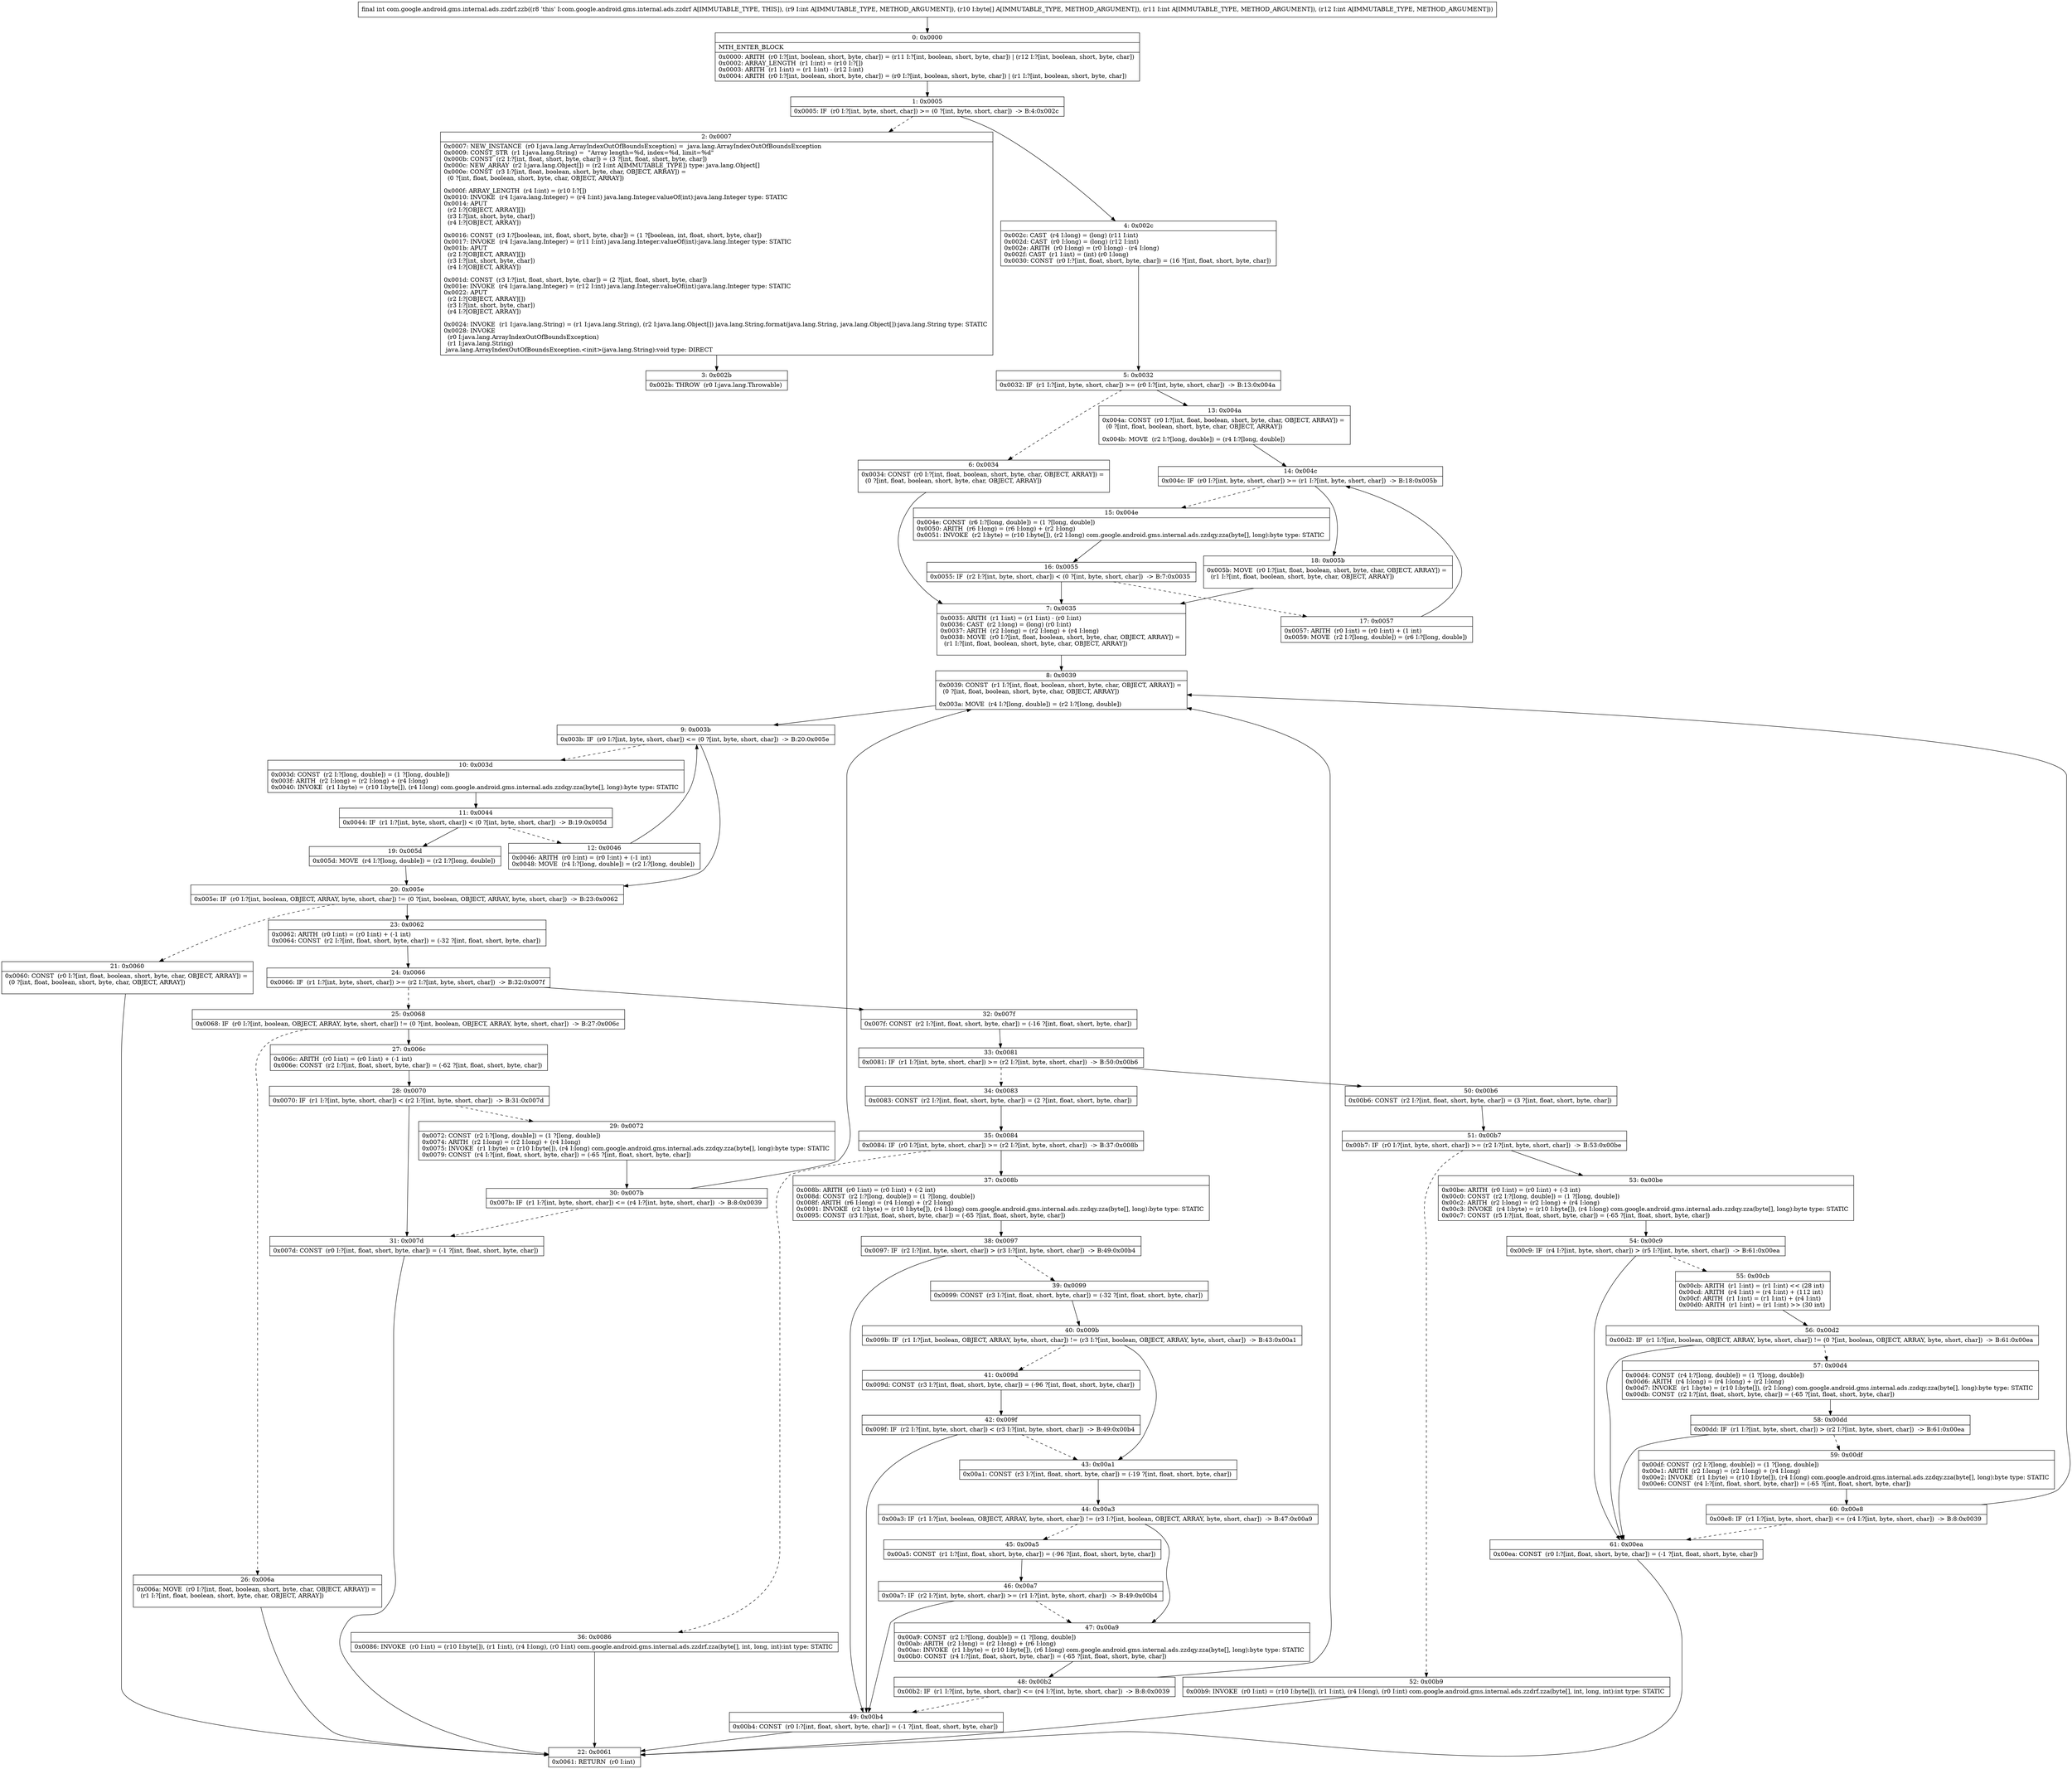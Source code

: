 digraph "CFG forcom.google.android.gms.internal.ads.zzdrf.zzb(I[BII)I" {
Node_0 [shape=record,label="{0\:\ 0x0000|MTH_ENTER_BLOCK\l|0x0000: ARITH  (r0 I:?[int, boolean, short, byte, char]) = (r11 I:?[int, boolean, short, byte, char]) \| (r12 I:?[int, boolean, short, byte, char]) \l0x0002: ARRAY_LENGTH  (r1 I:int) = (r10 I:?[]) \l0x0003: ARITH  (r1 I:int) = (r1 I:int) \- (r12 I:int) \l0x0004: ARITH  (r0 I:?[int, boolean, short, byte, char]) = (r0 I:?[int, boolean, short, byte, char]) \| (r1 I:?[int, boolean, short, byte, char]) \l}"];
Node_1 [shape=record,label="{1\:\ 0x0005|0x0005: IF  (r0 I:?[int, byte, short, char]) \>= (0 ?[int, byte, short, char])  \-\> B:4:0x002c \l}"];
Node_2 [shape=record,label="{2\:\ 0x0007|0x0007: NEW_INSTANCE  (r0 I:java.lang.ArrayIndexOutOfBoundsException) =  java.lang.ArrayIndexOutOfBoundsException \l0x0009: CONST_STR  (r1 I:java.lang.String) =  \"Array length=%d, index=%d, limit=%d\" \l0x000b: CONST  (r2 I:?[int, float, short, byte, char]) = (3 ?[int, float, short, byte, char]) \l0x000c: NEW_ARRAY  (r2 I:java.lang.Object[]) = (r2 I:int A[IMMUTABLE_TYPE]) type: java.lang.Object[] \l0x000e: CONST  (r3 I:?[int, float, boolean, short, byte, char, OBJECT, ARRAY]) = \l  (0 ?[int, float, boolean, short, byte, char, OBJECT, ARRAY])\l \l0x000f: ARRAY_LENGTH  (r4 I:int) = (r10 I:?[]) \l0x0010: INVOKE  (r4 I:java.lang.Integer) = (r4 I:int) java.lang.Integer.valueOf(int):java.lang.Integer type: STATIC \l0x0014: APUT  \l  (r2 I:?[OBJECT, ARRAY][])\l  (r3 I:?[int, short, byte, char])\l  (r4 I:?[OBJECT, ARRAY])\l \l0x0016: CONST  (r3 I:?[boolean, int, float, short, byte, char]) = (1 ?[boolean, int, float, short, byte, char]) \l0x0017: INVOKE  (r4 I:java.lang.Integer) = (r11 I:int) java.lang.Integer.valueOf(int):java.lang.Integer type: STATIC \l0x001b: APUT  \l  (r2 I:?[OBJECT, ARRAY][])\l  (r3 I:?[int, short, byte, char])\l  (r4 I:?[OBJECT, ARRAY])\l \l0x001d: CONST  (r3 I:?[int, float, short, byte, char]) = (2 ?[int, float, short, byte, char]) \l0x001e: INVOKE  (r4 I:java.lang.Integer) = (r12 I:int) java.lang.Integer.valueOf(int):java.lang.Integer type: STATIC \l0x0022: APUT  \l  (r2 I:?[OBJECT, ARRAY][])\l  (r3 I:?[int, short, byte, char])\l  (r4 I:?[OBJECT, ARRAY])\l \l0x0024: INVOKE  (r1 I:java.lang.String) = (r1 I:java.lang.String), (r2 I:java.lang.Object[]) java.lang.String.format(java.lang.String, java.lang.Object[]):java.lang.String type: STATIC \l0x0028: INVOKE  \l  (r0 I:java.lang.ArrayIndexOutOfBoundsException)\l  (r1 I:java.lang.String)\l java.lang.ArrayIndexOutOfBoundsException.\<init\>(java.lang.String):void type: DIRECT \l}"];
Node_3 [shape=record,label="{3\:\ 0x002b|0x002b: THROW  (r0 I:java.lang.Throwable) \l}"];
Node_4 [shape=record,label="{4\:\ 0x002c|0x002c: CAST  (r4 I:long) = (long) (r11 I:int) \l0x002d: CAST  (r0 I:long) = (long) (r12 I:int) \l0x002e: ARITH  (r0 I:long) = (r0 I:long) \- (r4 I:long) \l0x002f: CAST  (r1 I:int) = (int) (r0 I:long) \l0x0030: CONST  (r0 I:?[int, float, short, byte, char]) = (16 ?[int, float, short, byte, char]) \l}"];
Node_5 [shape=record,label="{5\:\ 0x0032|0x0032: IF  (r1 I:?[int, byte, short, char]) \>= (r0 I:?[int, byte, short, char])  \-\> B:13:0x004a \l}"];
Node_6 [shape=record,label="{6\:\ 0x0034|0x0034: CONST  (r0 I:?[int, float, boolean, short, byte, char, OBJECT, ARRAY]) = \l  (0 ?[int, float, boolean, short, byte, char, OBJECT, ARRAY])\l \l}"];
Node_7 [shape=record,label="{7\:\ 0x0035|0x0035: ARITH  (r1 I:int) = (r1 I:int) \- (r0 I:int) \l0x0036: CAST  (r2 I:long) = (long) (r0 I:int) \l0x0037: ARITH  (r2 I:long) = (r2 I:long) + (r4 I:long) \l0x0038: MOVE  (r0 I:?[int, float, boolean, short, byte, char, OBJECT, ARRAY]) = \l  (r1 I:?[int, float, boolean, short, byte, char, OBJECT, ARRAY])\l \l}"];
Node_8 [shape=record,label="{8\:\ 0x0039|0x0039: CONST  (r1 I:?[int, float, boolean, short, byte, char, OBJECT, ARRAY]) = \l  (0 ?[int, float, boolean, short, byte, char, OBJECT, ARRAY])\l \l0x003a: MOVE  (r4 I:?[long, double]) = (r2 I:?[long, double]) \l}"];
Node_9 [shape=record,label="{9\:\ 0x003b|0x003b: IF  (r0 I:?[int, byte, short, char]) \<= (0 ?[int, byte, short, char])  \-\> B:20:0x005e \l}"];
Node_10 [shape=record,label="{10\:\ 0x003d|0x003d: CONST  (r2 I:?[long, double]) = (1 ?[long, double]) \l0x003f: ARITH  (r2 I:long) = (r2 I:long) + (r4 I:long) \l0x0040: INVOKE  (r1 I:byte) = (r10 I:byte[]), (r4 I:long) com.google.android.gms.internal.ads.zzdqy.zza(byte[], long):byte type: STATIC \l}"];
Node_11 [shape=record,label="{11\:\ 0x0044|0x0044: IF  (r1 I:?[int, byte, short, char]) \< (0 ?[int, byte, short, char])  \-\> B:19:0x005d \l}"];
Node_12 [shape=record,label="{12\:\ 0x0046|0x0046: ARITH  (r0 I:int) = (r0 I:int) + (\-1 int) \l0x0048: MOVE  (r4 I:?[long, double]) = (r2 I:?[long, double]) \l}"];
Node_13 [shape=record,label="{13\:\ 0x004a|0x004a: CONST  (r0 I:?[int, float, boolean, short, byte, char, OBJECT, ARRAY]) = \l  (0 ?[int, float, boolean, short, byte, char, OBJECT, ARRAY])\l \l0x004b: MOVE  (r2 I:?[long, double]) = (r4 I:?[long, double]) \l}"];
Node_14 [shape=record,label="{14\:\ 0x004c|0x004c: IF  (r0 I:?[int, byte, short, char]) \>= (r1 I:?[int, byte, short, char])  \-\> B:18:0x005b \l}"];
Node_15 [shape=record,label="{15\:\ 0x004e|0x004e: CONST  (r6 I:?[long, double]) = (1 ?[long, double]) \l0x0050: ARITH  (r6 I:long) = (r6 I:long) + (r2 I:long) \l0x0051: INVOKE  (r2 I:byte) = (r10 I:byte[]), (r2 I:long) com.google.android.gms.internal.ads.zzdqy.zza(byte[], long):byte type: STATIC \l}"];
Node_16 [shape=record,label="{16\:\ 0x0055|0x0055: IF  (r2 I:?[int, byte, short, char]) \< (0 ?[int, byte, short, char])  \-\> B:7:0x0035 \l}"];
Node_17 [shape=record,label="{17\:\ 0x0057|0x0057: ARITH  (r0 I:int) = (r0 I:int) + (1 int) \l0x0059: MOVE  (r2 I:?[long, double]) = (r6 I:?[long, double]) \l}"];
Node_18 [shape=record,label="{18\:\ 0x005b|0x005b: MOVE  (r0 I:?[int, float, boolean, short, byte, char, OBJECT, ARRAY]) = \l  (r1 I:?[int, float, boolean, short, byte, char, OBJECT, ARRAY])\l \l}"];
Node_19 [shape=record,label="{19\:\ 0x005d|0x005d: MOVE  (r4 I:?[long, double]) = (r2 I:?[long, double]) \l}"];
Node_20 [shape=record,label="{20\:\ 0x005e|0x005e: IF  (r0 I:?[int, boolean, OBJECT, ARRAY, byte, short, char]) != (0 ?[int, boolean, OBJECT, ARRAY, byte, short, char])  \-\> B:23:0x0062 \l}"];
Node_21 [shape=record,label="{21\:\ 0x0060|0x0060: CONST  (r0 I:?[int, float, boolean, short, byte, char, OBJECT, ARRAY]) = \l  (0 ?[int, float, boolean, short, byte, char, OBJECT, ARRAY])\l \l}"];
Node_22 [shape=record,label="{22\:\ 0x0061|0x0061: RETURN  (r0 I:int) \l}"];
Node_23 [shape=record,label="{23\:\ 0x0062|0x0062: ARITH  (r0 I:int) = (r0 I:int) + (\-1 int) \l0x0064: CONST  (r2 I:?[int, float, short, byte, char]) = (\-32 ?[int, float, short, byte, char]) \l}"];
Node_24 [shape=record,label="{24\:\ 0x0066|0x0066: IF  (r1 I:?[int, byte, short, char]) \>= (r2 I:?[int, byte, short, char])  \-\> B:32:0x007f \l}"];
Node_25 [shape=record,label="{25\:\ 0x0068|0x0068: IF  (r0 I:?[int, boolean, OBJECT, ARRAY, byte, short, char]) != (0 ?[int, boolean, OBJECT, ARRAY, byte, short, char])  \-\> B:27:0x006c \l}"];
Node_26 [shape=record,label="{26\:\ 0x006a|0x006a: MOVE  (r0 I:?[int, float, boolean, short, byte, char, OBJECT, ARRAY]) = \l  (r1 I:?[int, float, boolean, short, byte, char, OBJECT, ARRAY])\l \l}"];
Node_27 [shape=record,label="{27\:\ 0x006c|0x006c: ARITH  (r0 I:int) = (r0 I:int) + (\-1 int) \l0x006e: CONST  (r2 I:?[int, float, short, byte, char]) = (\-62 ?[int, float, short, byte, char]) \l}"];
Node_28 [shape=record,label="{28\:\ 0x0070|0x0070: IF  (r1 I:?[int, byte, short, char]) \< (r2 I:?[int, byte, short, char])  \-\> B:31:0x007d \l}"];
Node_29 [shape=record,label="{29\:\ 0x0072|0x0072: CONST  (r2 I:?[long, double]) = (1 ?[long, double]) \l0x0074: ARITH  (r2 I:long) = (r2 I:long) + (r4 I:long) \l0x0075: INVOKE  (r1 I:byte) = (r10 I:byte[]), (r4 I:long) com.google.android.gms.internal.ads.zzdqy.zza(byte[], long):byte type: STATIC \l0x0079: CONST  (r4 I:?[int, float, short, byte, char]) = (\-65 ?[int, float, short, byte, char]) \l}"];
Node_30 [shape=record,label="{30\:\ 0x007b|0x007b: IF  (r1 I:?[int, byte, short, char]) \<= (r4 I:?[int, byte, short, char])  \-\> B:8:0x0039 \l}"];
Node_31 [shape=record,label="{31\:\ 0x007d|0x007d: CONST  (r0 I:?[int, float, short, byte, char]) = (\-1 ?[int, float, short, byte, char]) \l}"];
Node_32 [shape=record,label="{32\:\ 0x007f|0x007f: CONST  (r2 I:?[int, float, short, byte, char]) = (\-16 ?[int, float, short, byte, char]) \l}"];
Node_33 [shape=record,label="{33\:\ 0x0081|0x0081: IF  (r1 I:?[int, byte, short, char]) \>= (r2 I:?[int, byte, short, char])  \-\> B:50:0x00b6 \l}"];
Node_34 [shape=record,label="{34\:\ 0x0083|0x0083: CONST  (r2 I:?[int, float, short, byte, char]) = (2 ?[int, float, short, byte, char]) \l}"];
Node_35 [shape=record,label="{35\:\ 0x0084|0x0084: IF  (r0 I:?[int, byte, short, char]) \>= (r2 I:?[int, byte, short, char])  \-\> B:37:0x008b \l}"];
Node_36 [shape=record,label="{36\:\ 0x0086|0x0086: INVOKE  (r0 I:int) = (r10 I:byte[]), (r1 I:int), (r4 I:long), (r0 I:int) com.google.android.gms.internal.ads.zzdrf.zza(byte[], int, long, int):int type: STATIC \l}"];
Node_37 [shape=record,label="{37\:\ 0x008b|0x008b: ARITH  (r0 I:int) = (r0 I:int) + (\-2 int) \l0x008d: CONST  (r2 I:?[long, double]) = (1 ?[long, double]) \l0x008f: ARITH  (r6 I:long) = (r4 I:long) + (r2 I:long) \l0x0091: INVOKE  (r2 I:byte) = (r10 I:byte[]), (r4 I:long) com.google.android.gms.internal.ads.zzdqy.zza(byte[], long):byte type: STATIC \l0x0095: CONST  (r3 I:?[int, float, short, byte, char]) = (\-65 ?[int, float, short, byte, char]) \l}"];
Node_38 [shape=record,label="{38\:\ 0x0097|0x0097: IF  (r2 I:?[int, byte, short, char]) \> (r3 I:?[int, byte, short, char])  \-\> B:49:0x00b4 \l}"];
Node_39 [shape=record,label="{39\:\ 0x0099|0x0099: CONST  (r3 I:?[int, float, short, byte, char]) = (\-32 ?[int, float, short, byte, char]) \l}"];
Node_40 [shape=record,label="{40\:\ 0x009b|0x009b: IF  (r1 I:?[int, boolean, OBJECT, ARRAY, byte, short, char]) != (r3 I:?[int, boolean, OBJECT, ARRAY, byte, short, char])  \-\> B:43:0x00a1 \l}"];
Node_41 [shape=record,label="{41\:\ 0x009d|0x009d: CONST  (r3 I:?[int, float, short, byte, char]) = (\-96 ?[int, float, short, byte, char]) \l}"];
Node_42 [shape=record,label="{42\:\ 0x009f|0x009f: IF  (r2 I:?[int, byte, short, char]) \< (r3 I:?[int, byte, short, char])  \-\> B:49:0x00b4 \l}"];
Node_43 [shape=record,label="{43\:\ 0x00a1|0x00a1: CONST  (r3 I:?[int, float, short, byte, char]) = (\-19 ?[int, float, short, byte, char]) \l}"];
Node_44 [shape=record,label="{44\:\ 0x00a3|0x00a3: IF  (r1 I:?[int, boolean, OBJECT, ARRAY, byte, short, char]) != (r3 I:?[int, boolean, OBJECT, ARRAY, byte, short, char])  \-\> B:47:0x00a9 \l}"];
Node_45 [shape=record,label="{45\:\ 0x00a5|0x00a5: CONST  (r1 I:?[int, float, short, byte, char]) = (\-96 ?[int, float, short, byte, char]) \l}"];
Node_46 [shape=record,label="{46\:\ 0x00a7|0x00a7: IF  (r2 I:?[int, byte, short, char]) \>= (r1 I:?[int, byte, short, char])  \-\> B:49:0x00b4 \l}"];
Node_47 [shape=record,label="{47\:\ 0x00a9|0x00a9: CONST  (r2 I:?[long, double]) = (1 ?[long, double]) \l0x00ab: ARITH  (r2 I:long) = (r2 I:long) + (r6 I:long) \l0x00ac: INVOKE  (r1 I:byte) = (r10 I:byte[]), (r6 I:long) com.google.android.gms.internal.ads.zzdqy.zza(byte[], long):byte type: STATIC \l0x00b0: CONST  (r4 I:?[int, float, short, byte, char]) = (\-65 ?[int, float, short, byte, char]) \l}"];
Node_48 [shape=record,label="{48\:\ 0x00b2|0x00b2: IF  (r1 I:?[int, byte, short, char]) \<= (r4 I:?[int, byte, short, char])  \-\> B:8:0x0039 \l}"];
Node_49 [shape=record,label="{49\:\ 0x00b4|0x00b4: CONST  (r0 I:?[int, float, short, byte, char]) = (\-1 ?[int, float, short, byte, char]) \l}"];
Node_50 [shape=record,label="{50\:\ 0x00b6|0x00b6: CONST  (r2 I:?[int, float, short, byte, char]) = (3 ?[int, float, short, byte, char]) \l}"];
Node_51 [shape=record,label="{51\:\ 0x00b7|0x00b7: IF  (r0 I:?[int, byte, short, char]) \>= (r2 I:?[int, byte, short, char])  \-\> B:53:0x00be \l}"];
Node_52 [shape=record,label="{52\:\ 0x00b9|0x00b9: INVOKE  (r0 I:int) = (r10 I:byte[]), (r1 I:int), (r4 I:long), (r0 I:int) com.google.android.gms.internal.ads.zzdrf.zza(byte[], int, long, int):int type: STATIC \l}"];
Node_53 [shape=record,label="{53\:\ 0x00be|0x00be: ARITH  (r0 I:int) = (r0 I:int) + (\-3 int) \l0x00c0: CONST  (r2 I:?[long, double]) = (1 ?[long, double]) \l0x00c2: ARITH  (r2 I:long) = (r2 I:long) + (r4 I:long) \l0x00c3: INVOKE  (r4 I:byte) = (r10 I:byte[]), (r4 I:long) com.google.android.gms.internal.ads.zzdqy.zza(byte[], long):byte type: STATIC \l0x00c7: CONST  (r5 I:?[int, float, short, byte, char]) = (\-65 ?[int, float, short, byte, char]) \l}"];
Node_54 [shape=record,label="{54\:\ 0x00c9|0x00c9: IF  (r4 I:?[int, byte, short, char]) \> (r5 I:?[int, byte, short, char])  \-\> B:61:0x00ea \l}"];
Node_55 [shape=record,label="{55\:\ 0x00cb|0x00cb: ARITH  (r1 I:int) = (r1 I:int) \<\< (28 int) \l0x00cd: ARITH  (r4 I:int) = (r4 I:int) + (112 int) \l0x00cf: ARITH  (r1 I:int) = (r1 I:int) + (r4 I:int) \l0x00d0: ARITH  (r1 I:int) = (r1 I:int) \>\> (30 int) \l}"];
Node_56 [shape=record,label="{56\:\ 0x00d2|0x00d2: IF  (r1 I:?[int, boolean, OBJECT, ARRAY, byte, short, char]) != (0 ?[int, boolean, OBJECT, ARRAY, byte, short, char])  \-\> B:61:0x00ea \l}"];
Node_57 [shape=record,label="{57\:\ 0x00d4|0x00d4: CONST  (r4 I:?[long, double]) = (1 ?[long, double]) \l0x00d6: ARITH  (r4 I:long) = (r4 I:long) + (r2 I:long) \l0x00d7: INVOKE  (r1 I:byte) = (r10 I:byte[]), (r2 I:long) com.google.android.gms.internal.ads.zzdqy.zza(byte[], long):byte type: STATIC \l0x00db: CONST  (r2 I:?[int, float, short, byte, char]) = (\-65 ?[int, float, short, byte, char]) \l}"];
Node_58 [shape=record,label="{58\:\ 0x00dd|0x00dd: IF  (r1 I:?[int, byte, short, char]) \> (r2 I:?[int, byte, short, char])  \-\> B:61:0x00ea \l}"];
Node_59 [shape=record,label="{59\:\ 0x00df|0x00df: CONST  (r2 I:?[long, double]) = (1 ?[long, double]) \l0x00e1: ARITH  (r2 I:long) = (r2 I:long) + (r4 I:long) \l0x00e2: INVOKE  (r1 I:byte) = (r10 I:byte[]), (r4 I:long) com.google.android.gms.internal.ads.zzdqy.zza(byte[], long):byte type: STATIC \l0x00e6: CONST  (r4 I:?[int, float, short, byte, char]) = (\-65 ?[int, float, short, byte, char]) \l}"];
Node_60 [shape=record,label="{60\:\ 0x00e8|0x00e8: IF  (r1 I:?[int, byte, short, char]) \<= (r4 I:?[int, byte, short, char])  \-\> B:8:0x0039 \l}"];
Node_61 [shape=record,label="{61\:\ 0x00ea|0x00ea: CONST  (r0 I:?[int, float, short, byte, char]) = (\-1 ?[int, float, short, byte, char]) \l}"];
MethodNode[shape=record,label="{final int com.google.android.gms.internal.ads.zzdrf.zzb((r8 'this' I:com.google.android.gms.internal.ads.zzdrf A[IMMUTABLE_TYPE, THIS]), (r9 I:int A[IMMUTABLE_TYPE, METHOD_ARGUMENT]), (r10 I:byte[] A[IMMUTABLE_TYPE, METHOD_ARGUMENT]), (r11 I:int A[IMMUTABLE_TYPE, METHOD_ARGUMENT]), (r12 I:int A[IMMUTABLE_TYPE, METHOD_ARGUMENT])) }"];
MethodNode -> Node_0;
Node_0 -> Node_1;
Node_1 -> Node_2[style=dashed];
Node_1 -> Node_4;
Node_2 -> Node_3;
Node_4 -> Node_5;
Node_5 -> Node_6[style=dashed];
Node_5 -> Node_13;
Node_6 -> Node_7;
Node_7 -> Node_8;
Node_8 -> Node_9;
Node_9 -> Node_10[style=dashed];
Node_9 -> Node_20;
Node_10 -> Node_11;
Node_11 -> Node_12[style=dashed];
Node_11 -> Node_19;
Node_12 -> Node_9;
Node_13 -> Node_14;
Node_14 -> Node_15[style=dashed];
Node_14 -> Node_18;
Node_15 -> Node_16;
Node_16 -> Node_7;
Node_16 -> Node_17[style=dashed];
Node_17 -> Node_14;
Node_18 -> Node_7;
Node_19 -> Node_20;
Node_20 -> Node_21[style=dashed];
Node_20 -> Node_23;
Node_21 -> Node_22;
Node_23 -> Node_24;
Node_24 -> Node_25[style=dashed];
Node_24 -> Node_32;
Node_25 -> Node_26[style=dashed];
Node_25 -> Node_27;
Node_26 -> Node_22;
Node_27 -> Node_28;
Node_28 -> Node_29[style=dashed];
Node_28 -> Node_31;
Node_29 -> Node_30;
Node_30 -> Node_8;
Node_30 -> Node_31[style=dashed];
Node_31 -> Node_22;
Node_32 -> Node_33;
Node_33 -> Node_34[style=dashed];
Node_33 -> Node_50;
Node_34 -> Node_35;
Node_35 -> Node_36[style=dashed];
Node_35 -> Node_37;
Node_36 -> Node_22;
Node_37 -> Node_38;
Node_38 -> Node_39[style=dashed];
Node_38 -> Node_49;
Node_39 -> Node_40;
Node_40 -> Node_41[style=dashed];
Node_40 -> Node_43;
Node_41 -> Node_42;
Node_42 -> Node_43[style=dashed];
Node_42 -> Node_49;
Node_43 -> Node_44;
Node_44 -> Node_45[style=dashed];
Node_44 -> Node_47;
Node_45 -> Node_46;
Node_46 -> Node_47[style=dashed];
Node_46 -> Node_49;
Node_47 -> Node_48;
Node_48 -> Node_8;
Node_48 -> Node_49[style=dashed];
Node_49 -> Node_22;
Node_50 -> Node_51;
Node_51 -> Node_52[style=dashed];
Node_51 -> Node_53;
Node_52 -> Node_22;
Node_53 -> Node_54;
Node_54 -> Node_55[style=dashed];
Node_54 -> Node_61;
Node_55 -> Node_56;
Node_56 -> Node_57[style=dashed];
Node_56 -> Node_61;
Node_57 -> Node_58;
Node_58 -> Node_59[style=dashed];
Node_58 -> Node_61;
Node_59 -> Node_60;
Node_60 -> Node_8;
Node_60 -> Node_61[style=dashed];
Node_61 -> Node_22;
}

